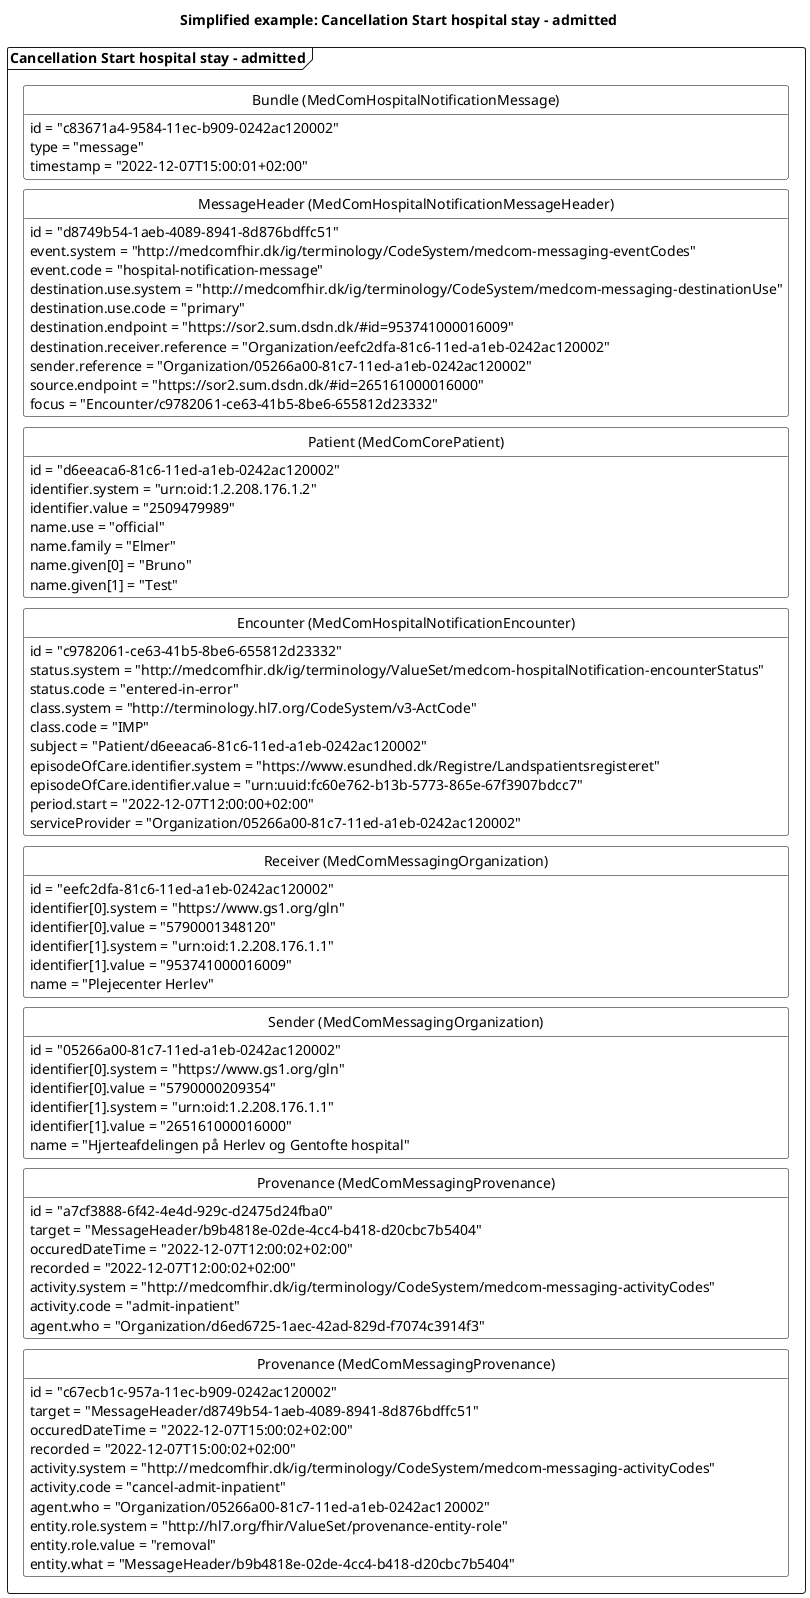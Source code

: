@startuml HNcancelEnteredInError

'layout
skinparam class {
    BackgroundColor White
    BorderColor Black
    ArrowColor Black
  }
hide circle
hide empty members
skinparam SameClassWidth true
skinparam Ranksep 10


'title
title Simplified example: Cancellation Start hospital stay - admitted

'Message 1: Admit inpatient
package "Cancellation Start hospital stay - admitted" as cancel <<Frame>>{
    class "Bundle (MedComHospitalNotificationMessage)" as cancelB{
        id = "c83671a4-9584-11ec-b909-0242ac120002"
        type = "message"
        timestamp = "2022-12-07T15:00:01+02:00"
    }
    class "MessageHeader (MedComHospitalNotificationMessageHeader)" as cancelMH{
        id = "d8749b54-1aeb-4089-8941-8d876bdffc51"
        event.system = "http://medcomfhir.dk/ig/terminology/CodeSystem/medcom-messaging-eventCodes"
        event.code = "hospital-notification-message"
        destination.use.system = "http://medcomfhir.dk/ig/terminology/CodeSystem/medcom-messaging-destinationUse"
        destination.use.code = "primary"
        destination.endpoint = "https://sor2.sum.dsdn.dk/#id=953741000016009"
        destination.receiver.reference = "Organization/eefc2dfa-81c6-11ed-a1eb-0242ac120002"
        sender.reference = "Organization/05266a00-81c7-11ed-a1eb-0242ac120002"
        source.endpoint = "https://sor2.sum.dsdn.dk/#id=265161000016000"
        focus = "Encounter/c9782061-ce63-41b5-8be6-655812d23332"
    }
    class "Patient (MedComCorePatient)" as cancelPT{
        id = "d6eeaca6-81c6-11ed-a1eb-0242ac120002"
        identifier.system = "urn:oid:1.2.208.176.1.2"
        identifier.value = "2509479989"
        name.use = "official"
        name.family = "Elmer"
        name.given[0] = "Bruno"
        name.given[1] = "Test"
    }
    class "Encounter (MedComHospitalNotificationEncounter)" as cancelENC{
        id = "c9782061-ce63-41b5-8be6-655812d23332"
        status.system = "http://medcomfhir.dk/ig/terminology/ValueSet/medcom-hospitalNotification-encounterStatus"
        status.code = "entered-in-error"
        class.system = "http://terminology.hl7.org/CodeSystem/v3-ActCode"
        class.code = "IMP"
        subject = "Patient/d6eeaca6-81c6-11ed-a1eb-0242ac120002"
        episodeOfCare.identifier.system = "https://www.esundhed.dk/Registre/Landspatientsregisteret"
        episodeOfCare.identifier.value = "urn:uuid:fc60e762-b13b-5773-865e-67f3907bdcc7"
        period.start = "2022-12-07T12:00:00+02:00"
        serviceProvider = "Organization/05266a00-81c7-11ed-a1eb-0242ac120002"
    }    
    class "Receiver (MedComMessagingOrganization)" as cancelROrg{
        id = "eefc2dfa-81c6-11ed-a1eb-0242ac120002"
        identifier[0].system = "https://www.gs1.org/gln"
        identifier[0].value = "5790001348120"
        identifier[1].system = "urn:oid:1.2.208.176.1.1"
        identifier[1].value = "953741000016009"
        name = "Plejecenter Herlev"
    }
    class "Sender (MedComMessagingOrganization)" as cancelSOrg{
        id = "05266a00-81c7-11ed-a1eb-0242ac120002"
        identifier[0].system = "https://www.gs1.org/gln"
        identifier[0].value = "5790000209354"
        identifier[1].system = "urn:oid:1.2.208.176.1.1"
        identifier[1].value = "265161000016000"
        name = "Hjerteafdelingen på Herlev og Gentofte hospital" 
    }
    class "Provenance (MedComMessagingProvenance)" as admitPRO{
        id = "a7cf3888-6f42-4e4d-929c-d2475d24fba0"
        target = "MessageHeader/b9b4818e-02de-4cc4-b418-d20cbc7b5404"
        occuredDateTime = "2022-12-07T12:00:02+02:00"
        recorded = "2022-12-07T12:00:02+02:00"
        activity.system = "http://medcomfhir.dk/ig/terminology/CodeSystem/medcom-messaging-activityCodes"
        activity.code = "admit-inpatient"
        agent.who = "Organization/d6ed6725-1aec-42ad-829d-f7074c3914f3"
    }
    class "Provenance (MedComMessagingProvenance)" as cancelPRO{
        id = "c67ecb1c-957a-11ec-b909-0242ac120002"
        target = "MessageHeader/d8749b54-1aeb-4089-8941-8d876bdffc51"
        occuredDateTime = "2022-12-07T15:00:02+02:00"
        recorded = "2022-12-07T15:00:02+02:00"
        activity.system = "http://medcomfhir.dk/ig/terminology/CodeSystem/medcom-messaging-activityCodes"
        activity.code = "cancel-admit-inpatient"
        agent.who = "Organization/05266a00-81c7-11ed-a1eb-0242ac120002"
        entity.role.system = "http://hl7.org/fhir/ValueSet/provenance-entity-role"
        entity.role.value = "removal"
        entity.what = "MessageHeader/b9b4818e-02de-4cc4-b418-d20cbc7b5404"
    }

cancelB -[hidden]- cancelMH
cancelMH-[hidden]-cancelPT
cancelPT-[hidden]-cancelENC
cancelENC-[hidden]-cancelROrg
cancelROrg-[hidden]-cancelSOrg
cancelSOrg-[hidden]-admitPRO
admitPRO-[hidden]-cancelPRO
}

@enduml

